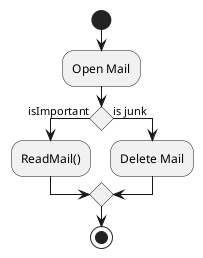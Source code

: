 @startuml
start
    :Open Mail;
    if() then (isImportant)
    :ReadMail();
    else(is junk)
    :Delete Mail;
    endif
stop

@enduml